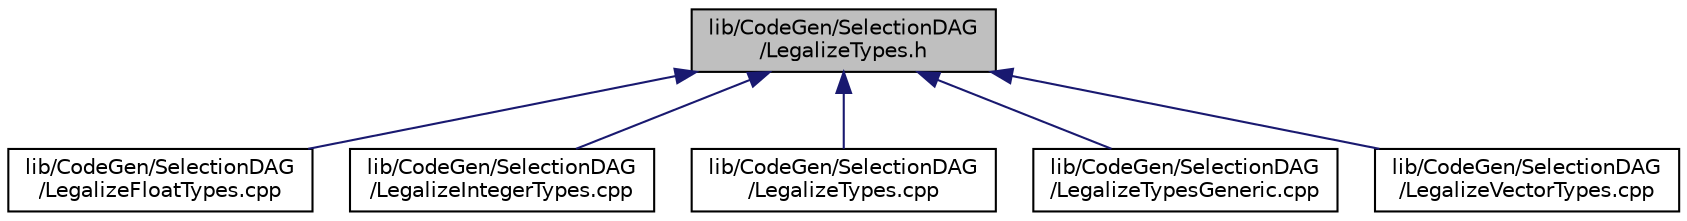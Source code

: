 digraph "lib/CodeGen/SelectionDAG/LegalizeTypes.h"
{
 // LATEX_PDF_SIZE
  bgcolor="transparent";
  edge [fontname="Helvetica",fontsize="10",labelfontname="Helvetica",labelfontsize="10"];
  node [fontname="Helvetica",fontsize="10",shape=record];
  Node1 [label="lib/CodeGen/SelectionDAG\l/LegalizeTypes.h",height=0.2,width=0.4,color="black", fillcolor="grey75", style="filled", fontcolor="black",tooltip=" "];
  Node1 -> Node2 [dir="back",color="midnightblue",fontsize="10",style="solid",fontname="Helvetica"];
  Node2 [label="lib/CodeGen/SelectionDAG\l/LegalizeFloatTypes.cpp",height=0.2,width=0.4,color="black",URL="$LegalizeFloatTypes_8cpp.html",tooltip=" "];
  Node1 -> Node3 [dir="back",color="midnightblue",fontsize="10",style="solid",fontname="Helvetica"];
  Node3 [label="lib/CodeGen/SelectionDAG\l/LegalizeIntegerTypes.cpp",height=0.2,width=0.4,color="black",URL="$LegalizeIntegerTypes_8cpp.html",tooltip=" "];
  Node1 -> Node4 [dir="back",color="midnightblue",fontsize="10",style="solid",fontname="Helvetica"];
  Node4 [label="lib/CodeGen/SelectionDAG\l/LegalizeTypes.cpp",height=0.2,width=0.4,color="black",URL="$LegalizeTypes_8cpp.html",tooltip=" "];
  Node1 -> Node5 [dir="back",color="midnightblue",fontsize="10",style="solid",fontname="Helvetica"];
  Node5 [label="lib/CodeGen/SelectionDAG\l/LegalizeTypesGeneric.cpp",height=0.2,width=0.4,color="black",URL="$LegalizeTypesGeneric_8cpp.html",tooltip=" "];
  Node1 -> Node6 [dir="back",color="midnightblue",fontsize="10",style="solid",fontname="Helvetica"];
  Node6 [label="lib/CodeGen/SelectionDAG\l/LegalizeVectorTypes.cpp",height=0.2,width=0.4,color="black",URL="$LegalizeVectorTypes_8cpp.html",tooltip=" "];
}
